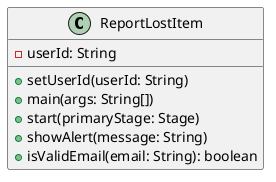 @startuml

class ReportLostItem {
  - userId: String
  + setUserId(userId: String)
  + main(args: String[])
  + start(primaryStage: Stage)
  + showAlert(message: String)
  + isValidEmail(email: String): boolean
}

' ReportLostItem --> Application
' ReportLostItem "1" *-- "1" Stage
' ReportLostItem "1" *-- "1" Label
' ReportLostItem "1" *-- "1" Image
' ReportLostItem "1" *-- "1" GridPane
' ReportLostItem "1" *-- "1" Pos
' ReportLostItem "1" *-- "1" Insets
' ReportLostItem "1" *-- "1" Scene
' ReportLostItem "1" *-- "1" TextField
' ReportLostItem "1" *-- "1" ComboBox
' ReportLostItem "1" *-- "1" DatePicker
' ReportLostItem "1" *-- "1" HBox
' ReportLostItem "1" *-- "1" VBox
' ReportLostItem "1" *-- "1" Button
' ReportLostItem "1" *-- "1" TextArea
' ReportLostItem "1" *-- "1" FileWriter
' ReportLostItem "1" *-- "1" IOException
' ReportLostItem "1" *-- "1" FileReader
' ReportLostItem "1" *-- "1" BufferedReader
' ReportLostItem "1" *-- "1" Image
' ReportLostItem "1" *-- "1" Insets
' ReportLostItem "1" *-- "1" Color
' ReportLostItem "1" *-- "1" VBox

@enduml
